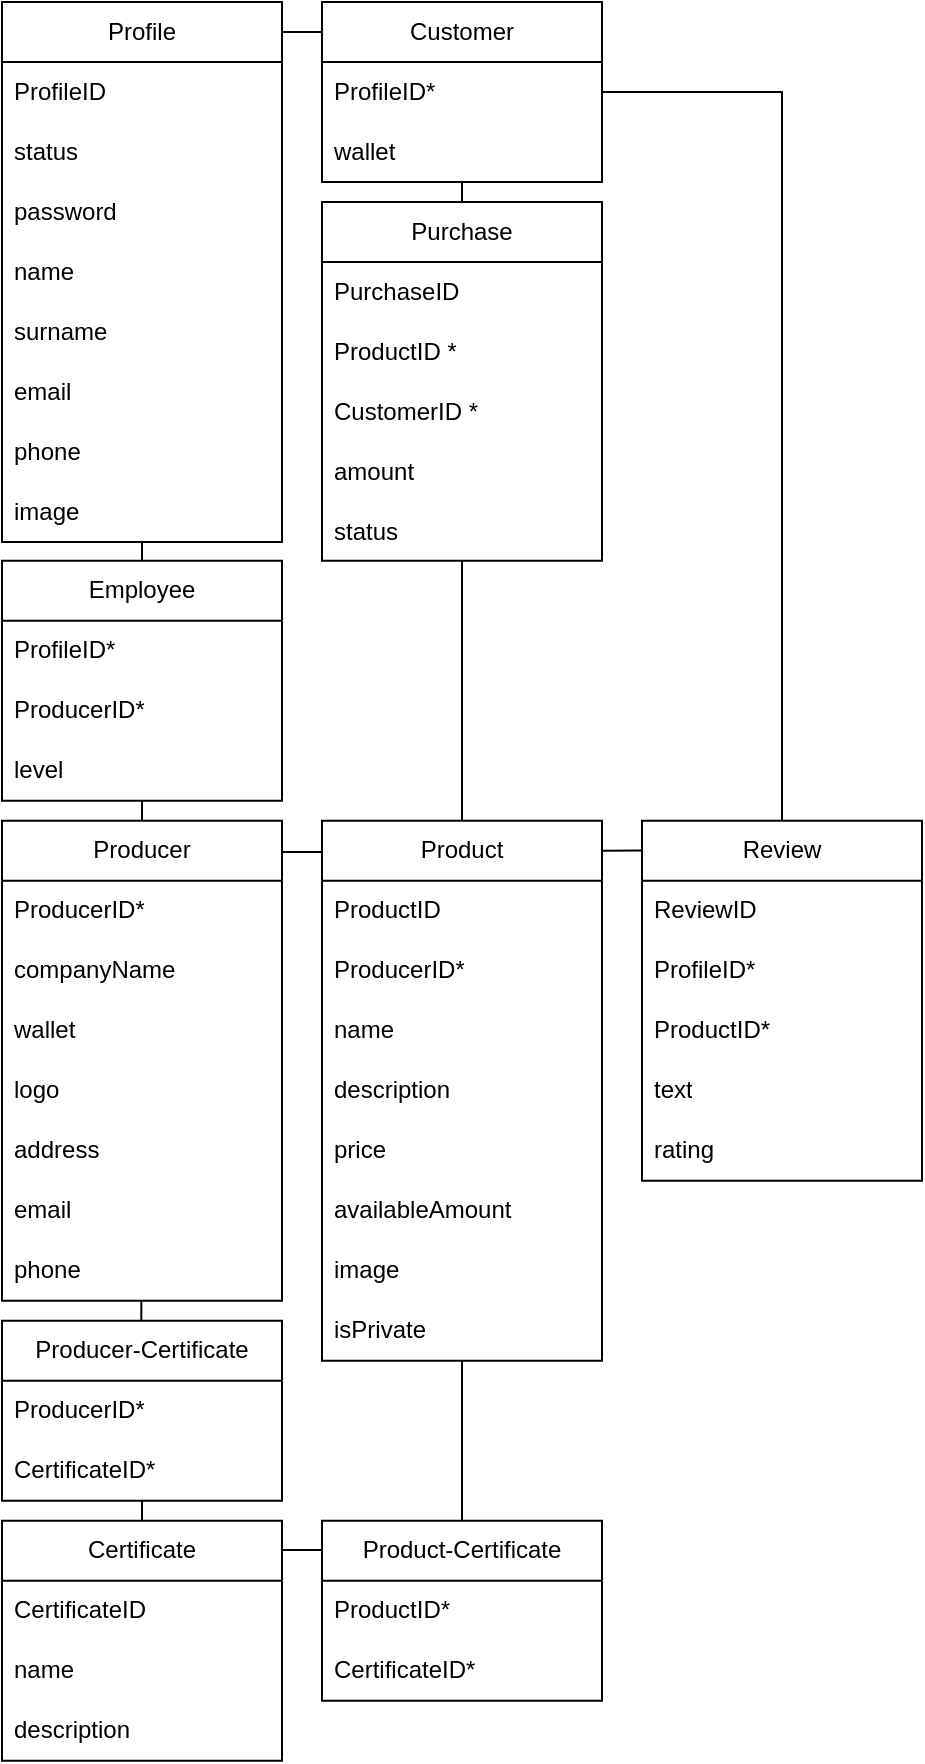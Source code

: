 <mxfile version="22.1.2" type="device">
  <diagram name="Pagina-1" id="by-WCgLiDeiZbBFiAhKn">
    <mxGraphModel dx="1290" dy="1790" grid="1" gridSize="10" guides="1" tooltips="1" connect="1" arrows="1" fold="1" page="1" pageScale="1" pageWidth="827" pageHeight="1169" math="0" shadow="0">
      <root>
        <mxCell id="0" />
        <mxCell id="1" parent="0" />
        <mxCell id="ugtmAUjBS-L-Qc8wBgjB-14" value="Product" style="swimlane;fontStyle=0;childLayout=stackLayout;horizontal=1;startSize=30;horizontalStack=0;resizeParent=1;resizeParentMax=0;resizeLast=0;collapsible=1;marginBottom=0;whiteSpace=wrap;html=1;" parent="1" vertex="1">
          <mxGeometry x="350" y="-610.63" width="140" height="270" as="geometry" />
        </mxCell>
        <mxCell id="ugtmAUjBS-L-Qc8wBgjB-15" value="ProductID" style="text;strokeColor=none;fillColor=none;align=left;verticalAlign=middle;spacingLeft=4;spacingRight=4;overflow=hidden;points=[[0,0.5],[1,0.5]];portConstraint=eastwest;rotatable=0;whiteSpace=wrap;html=1;" parent="ugtmAUjBS-L-Qc8wBgjB-14" vertex="1">
          <mxGeometry y="30" width="140" height="30" as="geometry" />
        </mxCell>
        <mxCell id="ugtmAUjBS-L-Qc8wBgjB-16" value="&lt;div&gt;ProducerID*&lt;/div&gt;" style="text;strokeColor=none;fillColor=none;align=left;verticalAlign=middle;spacingLeft=4;spacingRight=4;overflow=hidden;points=[[0,0.5],[1,0.5]];portConstraint=eastwest;rotatable=0;whiteSpace=wrap;html=1;" parent="ugtmAUjBS-L-Qc8wBgjB-14" vertex="1">
          <mxGeometry y="60" width="140" height="30" as="geometry" />
        </mxCell>
        <mxCell id="Jp6bMqsS_BM_OsBBEJP0-1" value="name" style="text;strokeColor=none;fillColor=none;align=left;verticalAlign=middle;spacingLeft=4;spacingRight=4;overflow=hidden;points=[[0,0.5],[1,0.5]];portConstraint=eastwest;rotatable=0;whiteSpace=wrap;html=1;" vertex="1" parent="ugtmAUjBS-L-Qc8wBgjB-14">
          <mxGeometry y="90" width="140" height="30" as="geometry" />
        </mxCell>
        <mxCell id="duUajdyd8sqGKyomfyS4-59" value="description" style="text;strokeColor=none;fillColor=none;align=left;verticalAlign=middle;spacingLeft=4;spacingRight=4;overflow=hidden;points=[[0,0.5],[1,0.5]];portConstraint=eastwest;rotatable=0;whiteSpace=wrap;html=1;" parent="ugtmAUjBS-L-Qc8wBgjB-14" vertex="1">
          <mxGeometry y="120" width="140" height="30" as="geometry" />
        </mxCell>
        <mxCell id="ugtmAUjBS-L-Qc8wBgjB-18" value="price" style="text;strokeColor=none;fillColor=none;align=left;verticalAlign=middle;spacingLeft=4;spacingRight=4;overflow=hidden;points=[[0,0.5],[1,0.5]];portConstraint=eastwest;rotatable=0;whiteSpace=wrap;html=1;" parent="ugtmAUjBS-L-Qc8wBgjB-14" vertex="1">
          <mxGeometry y="150" width="140" height="30" as="geometry" />
        </mxCell>
        <mxCell id="ugtmAUjBS-L-Qc8wBgjB-19" value="availableAmount" style="text;strokeColor=none;fillColor=none;align=left;verticalAlign=middle;spacingLeft=4;spacingRight=4;overflow=hidden;points=[[0,0.5],[1,0.5]];portConstraint=eastwest;rotatable=0;whiteSpace=wrap;html=1;" parent="ugtmAUjBS-L-Qc8wBgjB-14" vertex="1">
          <mxGeometry y="180" width="140" height="30" as="geometry" />
        </mxCell>
        <mxCell id="eENte7mvp251bGbDlf6S-2" value="image" style="text;strokeColor=none;fillColor=none;align=left;verticalAlign=middle;spacingLeft=4;spacingRight=4;overflow=hidden;points=[[0,0.5],[1,0.5]];portConstraint=eastwest;rotatable=0;whiteSpace=wrap;html=1;" parent="ugtmAUjBS-L-Qc8wBgjB-14" vertex="1">
          <mxGeometry y="210" width="140" height="30" as="geometry" />
        </mxCell>
        <mxCell id="ugtmAUjBS-L-Qc8wBgjB-24" value="isPrivate" style="text;strokeColor=none;fillColor=none;align=left;verticalAlign=middle;spacingLeft=4;spacingRight=4;overflow=hidden;points=[[0,0.5],[1,0.5]];portConstraint=eastwest;rotatable=0;whiteSpace=wrap;html=1;" parent="ugtmAUjBS-L-Qc8wBgjB-14" vertex="1">
          <mxGeometry y="240" width="140" height="30" as="geometry" />
        </mxCell>
        <mxCell id="ugtmAUjBS-L-Qc8wBgjB-20" value="Purchase" style="swimlane;fontStyle=0;childLayout=stackLayout;horizontal=1;startSize=30;horizontalStack=0;resizeParent=1;resizeParentMax=0;resizeLast=0;collapsible=1;marginBottom=0;whiteSpace=wrap;html=1;" parent="1" vertex="1">
          <mxGeometry x="350" y="-920" width="140" height="179.37" as="geometry" />
        </mxCell>
        <mxCell id="ugtmAUjBS-L-Qc8wBgjB-31" value="PurchaseID" style="text;strokeColor=none;fillColor=none;align=left;verticalAlign=middle;spacingLeft=4;spacingRight=4;overflow=hidden;points=[[0,0.5],[1,0.5]];portConstraint=eastwest;rotatable=0;whiteSpace=wrap;html=1;" parent="ugtmAUjBS-L-Qc8wBgjB-20" vertex="1">
          <mxGeometry y="30" width="140" height="30" as="geometry" />
        </mxCell>
        <mxCell id="ugtmAUjBS-L-Qc8wBgjB-21" value="ProductID * " style="text;strokeColor=none;fillColor=none;align=left;verticalAlign=middle;spacingLeft=4;spacingRight=4;overflow=hidden;points=[[0,0.5],[1,0.5]];portConstraint=eastwest;rotatable=0;whiteSpace=wrap;html=1;" parent="ugtmAUjBS-L-Qc8wBgjB-20" vertex="1">
          <mxGeometry y="60" width="140" height="30" as="geometry" />
        </mxCell>
        <mxCell id="ugtmAUjBS-L-Qc8wBgjB-30" value="CustomerID * " style="text;strokeColor=none;fillColor=none;align=left;verticalAlign=middle;spacingLeft=4;spacingRight=4;overflow=hidden;points=[[0,0.5],[1,0.5]];portConstraint=eastwest;rotatable=0;whiteSpace=wrap;html=1;" parent="ugtmAUjBS-L-Qc8wBgjB-20" vertex="1">
          <mxGeometry y="90" width="140" height="30" as="geometry" />
        </mxCell>
        <mxCell id="ugtmAUjBS-L-Qc8wBgjB-23" value="amount" style="text;strokeColor=none;fillColor=none;align=left;verticalAlign=middle;spacingLeft=4;spacingRight=4;overflow=hidden;points=[[0,0.5],[1,0.5]];portConstraint=eastwest;rotatable=0;whiteSpace=wrap;html=1;" parent="ugtmAUjBS-L-Qc8wBgjB-20" vertex="1">
          <mxGeometry y="120" width="140" height="30" as="geometry" />
        </mxCell>
        <mxCell id="eWWEA7o-6IiQ6sZ510Uf-11" value="status" style="text;strokeColor=none;fillColor=none;align=left;verticalAlign=middle;spacingLeft=4;spacingRight=4;overflow=hidden;points=[[0,0.5],[1,0.5]];portConstraint=eastwest;rotatable=1;whiteSpace=wrap;html=1;movable=1;resizable=1;deletable=1;editable=1;locked=0;connectable=1;" parent="ugtmAUjBS-L-Qc8wBgjB-20" vertex="1">
          <mxGeometry y="150" width="140" height="29.37" as="geometry" />
        </mxCell>
        <mxCell id="ugtmAUjBS-L-Qc8wBgjB-26" value="Customer" style="swimlane;fontStyle=0;childLayout=stackLayout;horizontal=1;startSize=30;horizontalStack=0;resizeParent=1;resizeParentMax=0;resizeLast=0;collapsible=1;marginBottom=0;whiteSpace=wrap;html=1;" parent="1" vertex="1">
          <mxGeometry x="350" y="-1020" width="140" height="90" as="geometry" />
        </mxCell>
        <mxCell id="ugtmAUjBS-L-Qc8wBgjB-50" value="&lt;div&gt;ProfileID*&lt;/div&gt;" style="text;strokeColor=none;fillColor=none;align=left;verticalAlign=middle;spacingLeft=4;spacingRight=4;overflow=hidden;points=[[0,0.5],[1,0.5]];portConstraint=eastwest;rotatable=0;whiteSpace=wrap;html=1;" parent="ugtmAUjBS-L-Qc8wBgjB-26" vertex="1">
          <mxGeometry y="30" width="140" height="30" as="geometry" />
        </mxCell>
        <mxCell id="ugtmAUjBS-L-Qc8wBgjB-27" value="wallet" style="text;strokeColor=none;fillColor=none;align=left;verticalAlign=middle;spacingLeft=4;spacingRight=4;overflow=hidden;points=[[0,0.5],[1,0.5]];portConstraint=eastwest;rotatable=0;whiteSpace=wrap;html=1;" parent="ugtmAUjBS-L-Qc8wBgjB-26" vertex="1">
          <mxGeometry y="60" width="140" height="30" as="geometry" />
        </mxCell>
        <mxCell id="ugtmAUjBS-L-Qc8wBgjB-37" value="Profile" style="swimlane;fontStyle=0;childLayout=stackLayout;horizontal=1;startSize=30;horizontalStack=0;resizeParent=1;resizeParentMax=0;resizeLast=0;collapsible=1;marginBottom=0;whiteSpace=wrap;html=1;" parent="1" vertex="1">
          <mxGeometry x="190" y="-1020" width="140" height="270" as="geometry" />
        </mxCell>
        <mxCell id="ugtmAUjBS-L-Qc8wBgjB-42" value="ProfileID" style="text;strokeColor=none;fillColor=none;align=left;verticalAlign=middle;spacingLeft=4;spacingRight=4;overflow=hidden;points=[[0,0.5],[1,0.5]];portConstraint=eastwest;rotatable=0;whiteSpace=wrap;html=1;" parent="ugtmAUjBS-L-Qc8wBgjB-37" vertex="1">
          <mxGeometry y="30" width="140" height="30" as="geometry" />
        </mxCell>
        <mxCell id="eENte7mvp251bGbDlf6S-7" value="status" style="text;strokeColor=none;fillColor=none;align=left;verticalAlign=middle;spacingLeft=4;spacingRight=4;overflow=hidden;points=[[0,0.5],[1,0.5]];portConstraint=eastwest;rotatable=0;whiteSpace=wrap;html=1;" parent="ugtmAUjBS-L-Qc8wBgjB-37" vertex="1">
          <mxGeometry y="60" width="140" height="30" as="geometry" />
        </mxCell>
        <mxCell id="duUajdyd8sqGKyomfyS4-25" value="password" style="text;strokeColor=none;fillColor=none;align=left;verticalAlign=middle;spacingLeft=4;spacingRight=4;overflow=hidden;points=[[0,0.5],[1,0.5]];portConstraint=eastwest;rotatable=0;whiteSpace=wrap;html=1;" parent="ugtmAUjBS-L-Qc8wBgjB-37" vertex="1">
          <mxGeometry y="90" width="140" height="30" as="geometry" />
        </mxCell>
        <mxCell id="ugtmAUjBS-L-Qc8wBgjB-38" value="name" style="text;strokeColor=none;fillColor=none;align=left;verticalAlign=middle;spacingLeft=4;spacingRight=4;overflow=hidden;points=[[0,0.5],[1,0.5]];portConstraint=eastwest;rotatable=0;whiteSpace=wrap;html=1;" parent="ugtmAUjBS-L-Qc8wBgjB-37" vertex="1">
          <mxGeometry y="120" width="140" height="30" as="geometry" />
        </mxCell>
        <mxCell id="ugtmAUjBS-L-Qc8wBgjB-39" value="surname" style="text;strokeColor=none;fillColor=none;align=left;verticalAlign=middle;spacingLeft=4;spacingRight=4;overflow=hidden;points=[[0,0.5],[1,0.5]];portConstraint=eastwest;rotatable=0;whiteSpace=wrap;html=1;" parent="ugtmAUjBS-L-Qc8wBgjB-37" vertex="1">
          <mxGeometry y="150" width="140" height="30" as="geometry" />
        </mxCell>
        <mxCell id="ugtmAUjBS-L-Qc8wBgjB-41" value="email" style="text;strokeColor=none;fillColor=none;align=left;verticalAlign=middle;spacingLeft=4;spacingRight=4;overflow=hidden;points=[[0,0.5],[1,0.5]];portConstraint=eastwest;rotatable=0;whiteSpace=wrap;html=1;" parent="ugtmAUjBS-L-Qc8wBgjB-37" vertex="1">
          <mxGeometry y="180" width="140" height="30" as="geometry" />
        </mxCell>
        <mxCell id="ugtmAUjBS-L-Qc8wBgjB-40" value="&lt;div&gt;phone&lt;/div&gt;" style="text;strokeColor=none;fillColor=none;align=left;verticalAlign=middle;spacingLeft=4;spacingRight=4;overflow=hidden;points=[[0,0.5],[1,0.5]];portConstraint=eastwest;rotatable=0;whiteSpace=wrap;html=1;" parent="ugtmAUjBS-L-Qc8wBgjB-37" vertex="1">
          <mxGeometry y="210" width="140" height="30" as="geometry" />
        </mxCell>
        <mxCell id="eWWEA7o-6IiQ6sZ510Uf-8" value="image" style="text;strokeColor=none;fillColor=none;align=left;verticalAlign=middle;spacingLeft=4;spacingRight=4;overflow=hidden;points=[[0,0.5],[1,0.5]];portConstraint=eastwest;rotatable=0;whiteSpace=wrap;html=1;" parent="ugtmAUjBS-L-Qc8wBgjB-37" vertex="1">
          <mxGeometry y="240" width="140" height="30" as="geometry" />
        </mxCell>
        <mxCell id="ugtmAUjBS-L-Qc8wBgjB-46" value="Producer" style="swimlane;fontStyle=0;childLayout=stackLayout;horizontal=1;startSize=30;horizontalStack=0;resizeParent=1;resizeParentMax=0;resizeLast=0;collapsible=1;marginBottom=0;whiteSpace=wrap;html=1;" parent="1" vertex="1">
          <mxGeometry x="190" y="-610.63" width="140" height="240" as="geometry" />
        </mxCell>
        <mxCell id="ugtmAUjBS-L-Qc8wBgjB-51" value="ProducerID*" style="text;strokeColor=none;fillColor=none;align=left;verticalAlign=middle;spacingLeft=4;spacingRight=4;overflow=hidden;points=[[0,0.5],[1,0.5]];portConstraint=eastwest;rotatable=0;whiteSpace=wrap;html=1;" parent="ugtmAUjBS-L-Qc8wBgjB-46" vertex="1">
          <mxGeometry y="30" width="140" height="30" as="geometry" />
        </mxCell>
        <mxCell id="duUajdyd8sqGKyomfyS4-27" value="companyName" style="text;strokeColor=none;fillColor=none;align=left;verticalAlign=middle;spacingLeft=4;spacingRight=4;overflow=hidden;points=[[0,0.5],[1,0.5]];portConstraint=eastwest;rotatable=0;whiteSpace=wrap;html=1;" parent="ugtmAUjBS-L-Qc8wBgjB-46" vertex="1">
          <mxGeometry y="60" width="140" height="30" as="geometry" />
        </mxCell>
        <mxCell id="duUajdyd8sqGKyomfyS4-55" value="wallet" style="text;strokeColor=none;fillColor=none;align=left;verticalAlign=middle;spacingLeft=4;spacingRight=4;overflow=hidden;points=[[0,0.5],[1,0.5]];portConstraint=eastwest;rotatable=0;whiteSpace=wrap;html=1;" parent="ugtmAUjBS-L-Qc8wBgjB-46" vertex="1">
          <mxGeometry y="90" width="140" height="30" as="geometry" />
        </mxCell>
        <mxCell id="eWWEA7o-6IiQ6sZ510Uf-16" value="logo" style="text;strokeColor=none;fillColor=none;align=left;verticalAlign=middle;spacingLeft=4;spacingRight=4;overflow=hidden;points=[[0,0.5],[1,0.5]];portConstraint=eastwest;rotatable=0;whiteSpace=wrap;html=1;" parent="ugtmAUjBS-L-Qc8wBgjB-46" vertex="1">
          <mxGeometry y="120" width="140" height="30" as="geometry" />
        </mxCell>
        <mxCell id="eWWEA7o-6IiQ6sZ510Uf-20" value="address" style="text;strokeColor=none;fillColor=none;align=left;verticalAlign=middle;spacingLeft=4;spacingRight=4;overflow=hidden;points=[[0,0.5],[1,0.5]];portConstraint=eastwest;rotatable=0;whiteSpace=wrap;html=1;" parent="ugtmAUjBS-L-Qc8wBgjB-46" vertex="1">
          <mxGeometry y="150" width="140" height="30" as="geometry" />
        </mxCell>
        <mxCell id="eWWEA7o-6IiQ6sZ510Uf-21" value="email" style="text;strokeColor=none;fillColor=none;align=left;verticalAlign=middle;spacingLeft=4;spacingRight=4;overflow=hidden;points=[[0,0.5],[1,0.5]];portConstraint=eastwest;rotatable=0;whiteSpace=wrap;html=1;" parent="ugtmAUjBS-L-Qc8wBgjB-46" vertex="1">
          <mxGeometry y="180" width="140" height="30" as="geometry" />
        </mxCell>
        <mxCell id="eWWEA7o-6IiQ6sZ510Uf-22" value="phone" style="text;strokeColor=none;fillColor=none;align=left;verticalAlign=middle;spacingLeft=4;spacingRight=4;overflow=hidden;points=[[0,0.5],[1,0.5]];portConstraint=eastwest;rotatable=0;whiteSpace=wrap;html=1;" parent="ugtmAUjBS-L-Qc8wBgjB-46" vertex="1">
          <mxGeometry y="210" width="140" height="30" as="geometry" />
        </mxCell>
        <mxCell id="ugtmAUjBS-L-Qc8wBgjB-57" value="Producer-Certificate" style="swimlane;fontStyle=0;childLayout=stackLayout;horizontal=1;startSize=30;horizontalStack=0;resizeParent=1;resizeParentMax=0;resizeLast=0;collapsible=1;marginBottom=0;whiteSpace=wrap;html=1;" parent="1" vertex="1">
          <mxGeometry x="190" y="-360.63" width="140" height="90" as="geometry">
            <mxRectangle x="340" y="-70" width="190" height="30" as="alternateBounds" />
          </mxGeometry>
        </mxCell>
        <mxCell id="ugtmAUjBS-L-Qc8wBgjB-58" value="ProducerID*" style="text;strokeColor=none;fillColor=none;align=left;verticalAlign=middle;spacingLeft=4;spacingRight=4;overflow=hidden;points=[[0,0.5],[1,0.5]];portConstraint=eastwest;rotatable=0;whiteSpace=wrap;html=1;" parent="ugtmAUjBS-L-Qc8wBgjB-57" vertex="1">
          <mxGeometry y="30" width="140" height="30" as="geometry" />
        </mxCell>
        <mxCell id="ugtmAUjBS-L-Qc8wBgjB-59" value="CertificateID*" style="text;strokeColor=none;fillColor=none;align=left;verticalAlign=middle;spacingLeft=4;spacingRight=4;overflow=hidden;points=[[0,0.5],[1,0.5]];portConstraint=eastwest;rotatable=0;whiteSpace=wrap;html=1;" parent="ugtmAUjBS-L-Qc8wBgjB-57" vertex="1">
          <mxGeometry y="60" width="140" height="30" as="geometry" />
        </mxCell>
        <mxCell id="duUajdyd8sqGKyomfyS4-3" value="Certificate" style="swimlane;fontStyle=0;childLayout=stackLayout;horizontal=1;startSize=30;horizontalStack=0;resizeParent=1;resizeParentMax=0;resizeLast=0;collapsible=1;marginBottom=0;whiteSpace=wrap;html=1;" parent="1" vertex="1">
          <mxGeometry x="190" y="-260.63" width="140" height="120" as="geometry" />
        </mxCell>
        <mxCell id="duUajdyd8sqGKyomfyS4-6" value="CertificateID" style="text;strokeColor=none;fillColor=none;align=left;verticalAlign=middle;spacingLeft=4;spacingRight=4;overflow=hidden;points=[[0,0.5],[1,0.5]];portConstraint=eastwest;rotatable=0;whiteSpace=wrap;html=1;" parent="duUajdyd8sqGKyomfyS4-3" vertex="1">
          <mxGeometry y="30" width="140" height="30" as="geometry" />
        </mxCell>
        <mxCell id="duUajdyd8sqGKyomfyS4-11" value="name" style="text;strokeColor=none;fillColor=none;align=left;verticalAlign=middle;spacingLeft=4;spacingRight=4;overflow=hidden;points=[[0,0.5],[1,0.5]];portConstraint=eastwest;rotatable=0;whiteSpace=wrap;html=1;" parent="duUajdyd8sqGKyomfyS4-3" vertex="1">
          <mxGeometry y="60" width="140" height="30" as="geometry" />
        </mxCell>
        <mxCell id="eENte7mvp251bGbDlf6S-5" value="description" style="text;strokeColor=none;fillColor=none;align=left;verticalAlign=middle;spacingLeft=4;spacingRight=4;overflow=hidden;points=[[0,0.5],[1,0.5]];portConstraint=eastwest;rotatable=0;whiteSpace=wrap;html=1;" parent="duUajdyd8sqGKyomfyS4-3" vertex="1">
          <mxGeometry y="90" width="140" height="30" as="geometry" />
        </mxCell>
        <mxCell id="duUajdyd8sqGKyomfyS4-18" value="Product-Certificate" style="swimlane;fontStyle=0;childLayout=stackLayout;horizontal=1;startSize=30;horizontalStack=0;resizeParent=1;resizeParentMax=0;resizeLast=0;collapsible=1;marginBottom=0;whiteSpace=wrap;html=1;" parent="1" vertex="1">
          <mxGeometry x="350" y="-260.63" width="140" height="90" as="geometry" />
        </mxCell>
        <mxCell id="duUajdyd8sqGKyomfyS4-19" value="ProductID*" style="text;strokeColor=none;fillColor=none;align=left;verticalAlign=middle;spacingLeft=4;spacingRight=4;overflow=hidden;points=[[0,0.5],[1,0.5]];portConstraint=eastwest;rotatable=0;whiteSpace=wrap;html=1;" parent="duUajdyd8sqGKyomfyS4-18" vertex="1">
          <mxGeometry y="30" width="140" height="30" as="geometry" />
        </mxCell>
        <mxCell id="duUajdyd8sqGKyomfyS4-20" value="CertificateID*" style="text;strokeColor=none;fillColor=none;align=left;verticalAlign=middle;spacingLeft=4;spacingRight=4;overflow=hidden;points=[[0,0.5],[1,0.5]];portConstraint=eastwest;rotatable=0;whiteSpace=wrap;html=1;" parent="duUajdyd8sqGKyomfyS4-18" vertex="1">
          <mxGeometry y="60" width="140" height="30" as="geometry" />
        </mxCell>
        <mxCell id="duUajdyd8sqGKyomfyS4-26" value="" style="endArrow=none;html=1;rounded=0;" parent="1" edge="1">
          <mxGeometry width="50" height="50" relative="1" as="geometry">
            <mxPoint x="260" y="-620.63" as="sourcePoint" />
            <mxPoint x="260" y="-610.63" as="targetPoint" />
          </mxGeometry>
        </mxCell>
        <mxCell id="duUajdyd8sqGKyomfyS4-30" value="Review" style="swimlane;fontStyle=0;childLayout=stackLayout;horizontal=1;startSize=30;horizontalStack=0;resizeParent=1;resizeParentMax=0;resizeLast=0;collapsible=1;marginBottom=0;whiteSpace=wrap;html=1;" parent="1" vertex="1">
          <mxGeometry x="510" y="-610.63" width="140" height="180" as="geometry" />
        </mxCell>
        <mxCell id="duUajdyd8sqGKyomfyS4-31" value="ReviewID" style="text;strokeColor=none;fillColor=none;align=left;verticalAlign=middle;spacingLeft=4;spacingRight=4;overflow=hidden;points=[[0,0.5],[1,0.5]];portConstraint=eastwest;rotatable=0;whiteSpace=wrap;html=1;" parent="duUajdyd8sqGKyomfyS4-30" vertex="1">
          <mxGeometry y="30" width="140" height="30" as="geometry" />
        </mxCell>
        <mxCell id="duUajdyd8sqGKyomfyS4-32" value="ProfileID*" style="text;strokeColor=none;fillColor=none;align=left;verticalAlign=middle;spacingLeft=4;spacingRight=4;overflow=hidden;points=[[0,0.5],[1,0.5]];portConstraint=eastwest;rotatable=0;whiteSpace=wrap;html=1;" parent="duUajdyd8sqGKyomfyS4-30" vertex="1">
          <mxGeometry y="60" width="140" height="30" as="geometry" />
        </mxCell>
        <mxCell id="duUajdyd8sqGKyomfyS4-33" value="ProductID*" style="text;strokeColor=none;fillColor=none;align=left;verticalAlign=middle;spacingLeft=4;spacingRight=4;overflow=hidden;points=[[0,0.5],[1,0.5]];portConstraint=eastwest;rotatable=0;whiteSpace=wrap;html=1;" parent="duUajdyd8sqGKyomfyS4-30" vertex="1">
          <mxGeometry y="90" width="140" height="30" as="geometry" />
        </mxCell>
        <mxCell id="duUajdyd8sqGKyomfyS4-34" value="text" style="text;strokeColor=none;fillColor=none;align=left;verticalAlign=middle;spacingLeft=4;spacingRight=4;overflow=hidden;points=[[0,0.5],[1,0.5]];portConstraint=eastwest;rotatable=0;whiteSpace=wrap;html=1;" parent="duUajdyd8sqGKyomfyS4-30" vertex="1">
          <mxGeometry y="120" width="140" height="30" as="geometry" />
        </mxCell>
        <mxCell id="duUajdyd8sqGKyomfyS4-35" value="rating" style="text;strokeColor=none;fillColor=none;align=left;verticalAlign=middle;spacingLeft=4;spacingRight=4;overflow=hidden;points=[[0,0.5],[1,0.5]];portConstraint=eastwest;rotatable=0;whiteSpace=wrap;html=1;" parent="duUajdyd8sqGKyomfyS4-30" vertex="1">
          <mxGeometry y="150" width="140" height="30" as="geometry" />
        </mxCell>
        <mxCell id="duUajdyd8sqGKyomfyS4-46" value="" style="endArrow=none;html=1;rounded=0;" parent="1" edge="1">
          <mxGeometry width="50" height="50" relative="1" as="geometry">
            <mxPoint x="350" y="-1005" as="sourcePoint" />
            <mxPoint x="330" y="-1005" as="targetPoint" />
          </mxGeometry>
        </mxCell>
        <mxCell id="duUajdyd8sqGKyomfyS4-47" value="" style="endArrow=none;html=1;rounded=0;entryX=0.5;entryY=0;entryDx=0;entryDy=0;" parent="1" source="ugtmAUjBS-L-Qc8wBgjB-27" target="ugtmAUjBS-L-Qc8wBgjB-20" edge="1">
          <mxGeometry width="50" height="50" relative="1" as="geometry">
            <mxPoint x="420" y="-710" as="sourcePoint" />
            <mxPoint x="470" y="-760" as="targetPoint" />
          </mxGeometry>
        </mxCell>
        <mxCell id="duUajdyd8sqGKyomfyS4-50" value="" style="endArrow=none;html=1;rounded=0;" parent="1" edge="1">
          <mxGeometry width="50" height="50" relative="1" as="geometry">
            <mxPoint x="330" y="-595" as="sourcePoint" />
            <mxPoint x="350" y="-595" as="targetPoint" />
          </mxGeometry>
        </mxCell>
        <mxCell id="duUajdyd8sqGKyomfyS4-53" value="" style="endArrow=none;html=1;rounded=0;entryX=0;entryY=0.083;entryDx=0;entryDy=0;entryPerimeter=0;" parent="1" target="duUajdyd8sqGKyomfyS4-30" edge="1">
          <mxGeometry width="50" height="50" relative="1" as="geometry">
            <mxPoint x="490" y="-595.63" as="sourcePoint" />
            <mxPoint x="500" y="-595.63" as="targetPoint" />
          </mxGeometry>
        </mxCell>
        <mxCell id="duUajdyd8sqGKyomfyS4-56" value="" style="endArrow=none;html=1;rounded=0;" parent="1" edge="1">
          <mxGeometry width="50" height="50" relative="1" as="geometry">
            <mxPoint x="260" y="-260.63" as="sourcePoint" />
            <mxPoint x="260" y="-270.63" as="targetPoint" />
          </mxGeometry>
        </mxCell>
        <mxCell id="duUajdyd8sqGKyomfyS4-57" value="" style="endArrow=none;html=1;rounded=0;" parent="1" edge="1">
          <mxGeometry width="50" height="50" relative="1" as="geometry">
            <mxPoint x="259.66" y="-360.63" as="sourcePoint" />
            <mxPoint x="259.66" y="-370.63" as="targetPoint" />
          </mxGeometry>
        </mxCell>
        <mxCell id="eWWEA7o-6IiQ6sZ510Uf-2" value="Employee" style="swimlane;fontStyle=0;childLayout=stackLayout;horizontal=1;startSize=30;horizontalStack=0;resizeParent=1;resizeParentMax=0;resizeLast=0;collapsible=1;marginBottom=0;whiteSpace=wrap;html=1;" parent="1" vertex="1">
          <mxGeometry x="190" y="-740.63" width="140" height="120" as="geometry" />
        </mxCell>
        <mxCell id="eWWEA7o-6IiQ6sZ510Uf-3" value="ProfileID*" style="text;strokeColor=none;fillColor=none;align=left;verticalAlign=middle;spacingLeft=4;spacingRight=4;overflow=hidden;points=[[0,0.5],[1,0.5]];portConstraint=eastwest;rotatable=0;whiteSpace=wrap;html=1;" parent="eWWEA7o-6IiQ6sZ510Uf-2" vertex="1">
          <mxGeometry y="30" width="140" height="30" as="geometry" />
        </mxCell>
        <mxCell id="eWWEA7o-6IiQ6sZ510Uf-4" value="ProducerID*" style="text;strokeColor=none;fillColor=none;align=left;verticalAlign=middle;spacingLeft=4;spacingRight=4;overflow=hidden;points=[[0,0.5],[1,0.5]];portConstraint=eastwest;rotatable=0;whiteSpace=wrap;html=1;" parent="eWWEA7o-6IiQ6sZ510Uf-2" vertex="1">
          <mxGeometry y="60" width="140" height="30" as="geometry" />
        </mxCell>
        <mxCell id="eWWEA7o-6IiQ6sZ510Uf-5" value="level" style="text;strokeColor=none;fillColor=none;align=left;verticalAlign=middle;spacingLeft=4;spacingRight=4;overflow=hidden;points=[[0,0.5],[1,0.5]];portConstraint=eastwest;rotatable=0;whiteSpace=wrap;html=1;" parent="eWWEA7o-6IiQ6sZ510Uf-2" vertex="1">
          <mxGeometry y="90" width="140" height="30" as="geometry" />
        </mxCell>
        <mxCell id="eWWEA7o-6IiQ6sZ510Uf-6" value="" style="endArrow=none;html=1;rounded=0;entryX=0.5;entryY=0;entryDx=0;entryDy=0;" parent="1" target="eWWEA7o-6IiQ6sZ510Uf-2" edge="1">
          <mxGeometry width="50" height="50" relative="1" as="geometry">
            <mxPoint x="260" y="-750" as="sourcePoint" />
            <mxPoint x="260" y="-770" as="targetPoint" />
          </mxGeometry>
        </mxCell>
        <mxCell id="eWWEA7o-6IiQ6sZ510Uf-10" value="" style="endArrow=none;html=1;rounded=0;" parent="1" edge="1">
          <mxGeometry width="50" height="50" relative="1" as="geometry">
            <mxPoint x="350" y="-246" as="sourcePoint" />
            <mxPoint x="330" y="-246" as="targetPoint" />
          </mxGeometry>
        </mxCell>
        <mxCell id="eWWEA7o-6IiQ6sZ510Uf-12" value="" style="endArrow=none;html=1;rounded=0;entryX=0.5;entryY=0;entryDx=0;entryDy=0;" parent="1" source="ugtmAUjBS-L-Qc8wBgjB-14" target="duUajdyd8sqGKyomfyS4-18" edge="1">
          <mxGeometry width="50" height="50" relative="1" as="geometry">
            <mxPoint x="220" y="-510.63" as="sourcePoint" />
            <mxPoint x="270" y="-560.63" as="targetPoint" />
          </mxGeometry>
        </mxCell>
        <mxCell id="eWWEA7o-6IiQ6sZ510Uf-14" value="" style="endArrow=none;html=1;rounded=0;exitX=0.5;exitY=1;exitDx=0;exitDy=0;entryX=0.5;entryY=0;entryDx=0;entryDy=0;" parent="1" source="ugtmAUjBS-L-Qc8wBgjB-20" target="ugtmAUjBS-L-Qc8wBgjB-14" edge="1">
          <mxGeometry width="50" height="50" relative="1" as="geometry">
            <mxPoint x="420" y="-730" as="sourcePoint" />
            <mxPoint x="420" y="-640" as="targetPoint" />
          </mxGeometry>
        </mxCell>
        <mxCell id="eENte7mvp251bGbDlf6S-4" value="" style="endArrow=none;html=1;rounded=0;entryX=0.5;entryY=0;entryDx=0;entryDy=0;exitX=1;exitY=0.5;exitDx=0;exitDy=0;" parent="1" source="ugtmAUjBS-L-Qc8wBgjB-50" target="duUajdyd8sqGKyomfyS4-30" edge="1">
          <mxGeometry width="50" height="50" relative="1" as="geometry">
            <mxPoint x="540" y="-580" as="sourcePoint" />
            <mxPoint x="590" y="-630" as="targetPoint" />
            <Array as="points">
              <mxPoint x="580" y="-975" />
            </Array>
          </mxGeometry>
        </mxCell>
      </root>
    </mxGraphModel>
  </diagram>
</mxfile>

